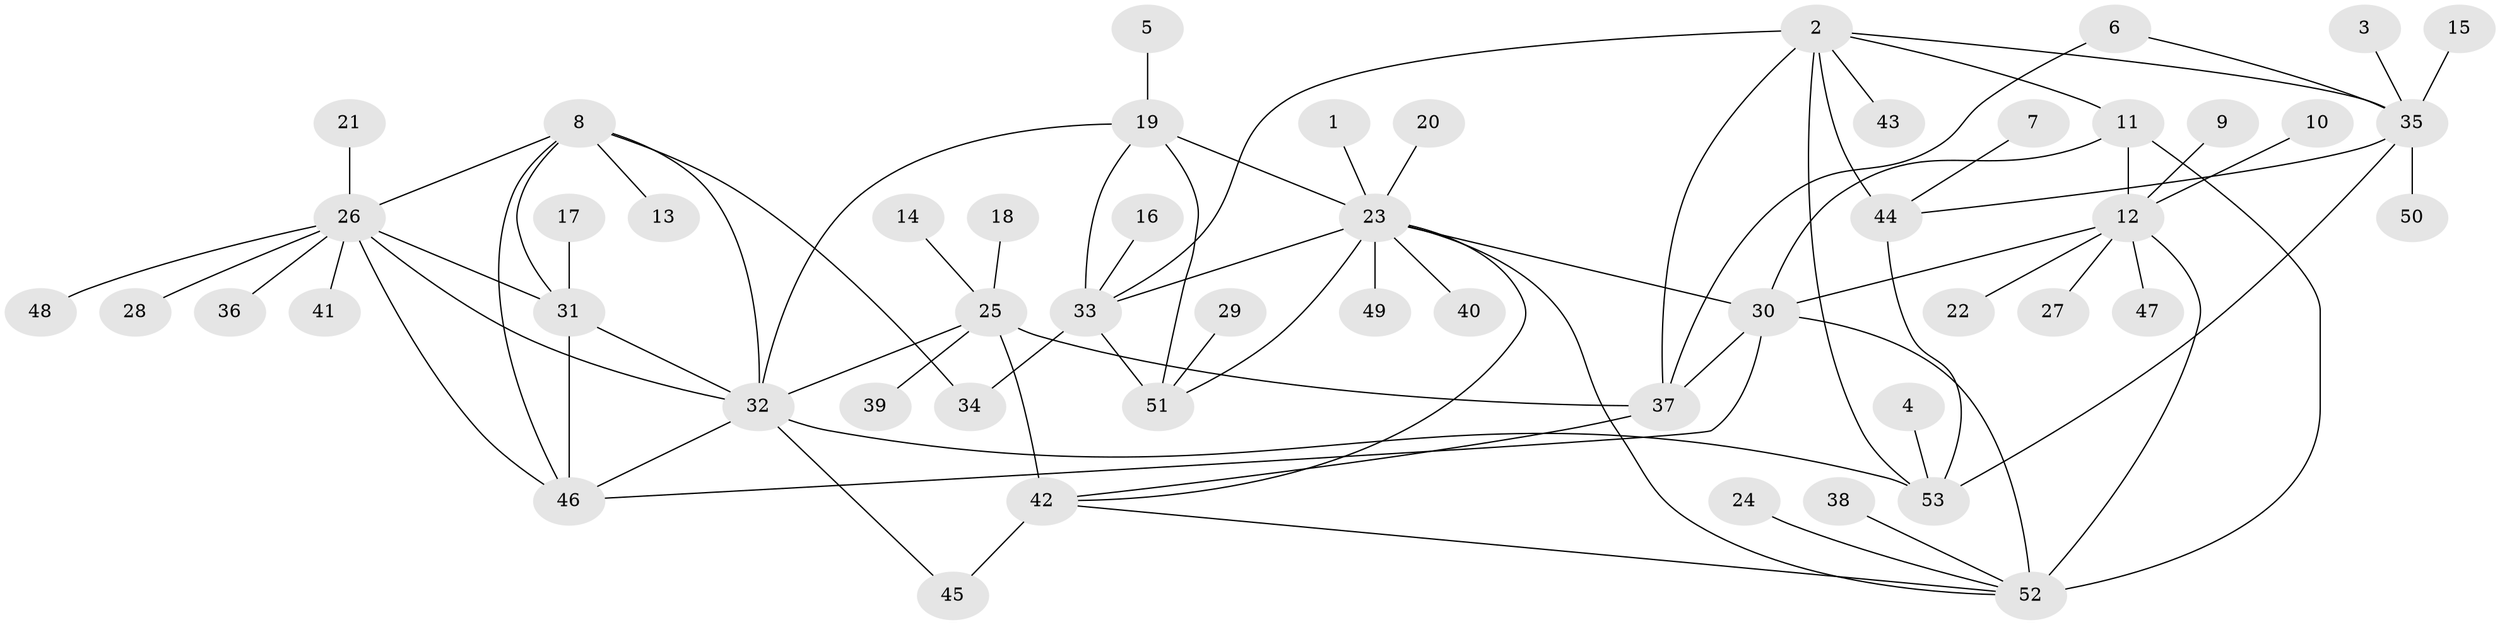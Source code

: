 // original degree distribution, {6: 0.038461538461538464, 11: 0.019230769230769232, 7: 0.0673076923076923, 10: 0.019230769230769232, 8: 0.057692307692307696, 5: 0.009615384615384616, 13: 0.009615384615384616, 4: 0.009615384615384616, 9: 0.009615384615384616, 1: 0.6346153846153846, 2: 0.08653846153846154, 3: 0.038461538461538464}
// Generated by graph-tools (version 1.1) at 2025/02/03/09/25 03:02:35]
// undirected, 53 vertices, 79 edges
graph export_dot {
graph [start="1"]
  node [color=gray90,style=filled];
  1;
  2;
  3;
  4;
  5;
  6;
  7;
  8;
  9;
  10;
  11;
  12;
  13;
  14;
  15;
  16;
  17;
  18;
  19;
  20;
  21;
  22;
  23;
  24;
  25;
  26;
  27;
  28;
  29;
  30;
  31;
  32;
  33;
  34;
  35;
  36;
  37;
  38;
  39;
  40;
  41;
  42;
  43;
  44;
  45;
  46;
  47;
  48;
  49;
  50;
  51;
  52;
  53;
  1 -- 23 [weight=1.0];
  2 -- 11 [weight=1.0];
  2 -- 33 [weight=1.0];
  2 -- 35 [weight=2.0];
  2 -- 37 [weight=1.0];
  2 -- 43 [weight=1.0];
  2 -- 44 [weight=2.0];
  2 -- 53 [weight=2.0];
  3 -- 35 [weight=1.0];
  4 -- 53 [weight=1.0];
  5 -- 19 [weight=1.0];
  6 -- 35 [weight=1.0];
  6 -- 37 [weight=1.0];
  7 -- 44 [weight=1.0];
  8 -- 13 [weight=1.0];
  8 -- 26 [weight=1.0];
  8 -- 31 [weight=1.0];
  8 -- 32 [weight=1.0];
  8 -- 34 [weight=1.0];
  8 -- 46 [weight=1.0];
  9 -- 12 [weight=1.0];
  10 -- 12 [weight=1.0];
  11 -- 12 [weight=2.0];
  11 -- 30 [weight=1.0];
  11 -- 52 [weight=1.0];
  12 -- 22 [weight=1.0];
  12 -- 27 [weight=1.0];
  12 -- 30 [weight=2.0];
  12 -- 47 [weight=1.0];
  12 -- 52 [weight=2.0];
  14 -- 25 [weight=1.0];
  15 -- 35 [weight=1.0];
  16 -- 33 [weight=1.0];
  17 -- 31 [weight=1.0];
  18 -- 25 [weight=1.0];
  19 -- 23 [weight=2.0];
  19 -- 32 [weight=1.0];
  19 -- 33 [weight=2.0];
  19 -- 51 [weight=2.0];
  20 -- 23 [weight=1.0];
  21 -- 26 [weight=1.0];
  23 -- 30 [weight=1.0];
  23 -- 33 [weight=1.0];
  23 -- 40 [weight=1.0];
  23 -- 42 [weight=1.0];
  23 -- 49 [weight=1.0];
  23 -- 51 [weight=1.0];
  23 -- 52 [weight=1.0];
  24 -- 52 [weight=1.0];
  25 -- 32 [weight=1.0];
  25 -- 37 [weight=2.0];
  25 -- 39 [weight=1.0];
  25 -- 42 [weight=4.0];
  26 -- 28 [weight=1.0];
  26 -- 31 [weight=1.0];
  26 -- 32 [weight=1.0];
  26 -- 36 [weight=1.0];
  26 -- 41 [weight=1.0];
  26 -- 46 [weight=1.0];
  26 -- 48 [weight=1.0];
  29 -- 51 [weight=1.0];
  30 -- 37 [weight=1.0];
  30 -- 46 [weight=1.0];
  30 -- 52 [weight=2.0];
  31 -- 32 [weight=1.0];
  31 -- 46 [weight=1.0];
  32 -- 45 [weight=1.0];
  32 -- 46 [weight=1.0];
  32 -- 53 [weight=1.0];
  33 -- 34 [weight=1.0];
  33 -- 51 [weight=1.0];
  35 -- 44 [weight=1.0];
  35 -- 50 [weight=1.0];
  35 -- 53 [weight=1.0];
  37 -- 42 [weight=2.0];
  38 -- 52 [weight=1.0];
  42 -- 45 [weight=1.0];
  42 -- 52 [weight=1.0];
  44 -- 53 [weight=1.0];
}
